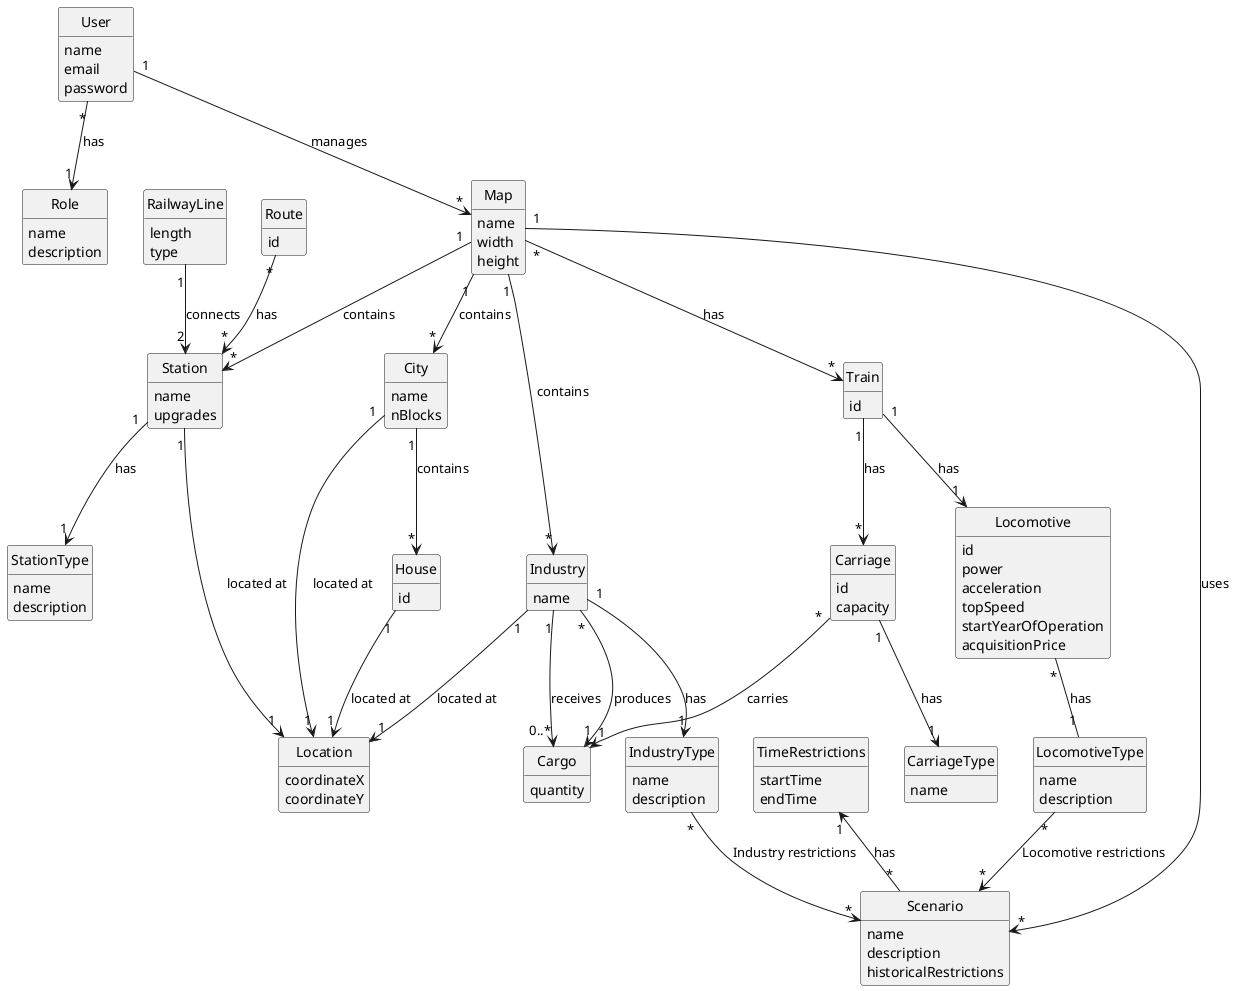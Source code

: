 @startuml
skinparam monochrome true
skinparam packageStyle rectangle
skinparam shadowing false
'skinparam linetype ortho
'left to right direction
skinparam classAttributeIconSize 0
hide circle
hide methods

'title Domain Model

class User{
    name
    email
    password
}

class Role{
    name
    description
}

class  Map{
    name
    width
    height
}

class Scenario{
    name
    description
    historicalRestrictions
}

class City{
    name
    nBlocks
}

class House{
    id
}

class Industry{
    name
}

class IndustryType{
    name
    description
}

class Station{
    name
    upgrades
}

class StationType{
    name
    description
}

class RailwayLine{
    length
    type
}

class Train {
    id
}

class Locomotive{
    id
    power
    acceleration
    topSpeed
    startYearOfOperation
    acquisitionPrice
}

class LocomotiveType{
    name
    description
}

class TimeRestrictions{
    startTime
    endTime
}

class Carriage{
    id
    capacity
}

class CarriageType{
    name
}

class Route{
    id
}

class Cargo{
    quantity
}

class Location {
    coordinateX
    coordinateY
}

User "*" --> "1" Role : has
User "1" --> "*" Map : manages

Map "1" --> "*" Scenario : uses
Map "1" --> "*" City : contains
Map "*" --> "*" Train : has
Map "1" --> "*" Industry : contains
Map "1" --> "*" Station : contains

City "1" --> "*" House : contains
City "1" --> "1" Location : located at

Train "1" --> "1" Locomotive : has
Train "1" --> "*" Carriage : has

Locomotive "*" -- "1" LocomotiveType : has
LocomotiveType "*" --> "*" Scenario : Locomotive restrictions

RailwayLine "1" --> "2" Station : connects

Route "*" --> "*" Station : has

Carriage "*" --> "1" Cargo : carries
Carriage "1" --> "1" CarriageType : has

Industry "1" --> "1" IndustryType : has
Industry "*" --> "1" Cargo : produces
Industry "1" --> "0..*" Cargo: receives
Industry "1" --> "1" Location : located at

IndustryType "*" --> "*" Scenario : Industry restrictions

Station "1" --> "1" StationType : has
Station "1" --> "1" Location : located at

TimeRestrictions "1" <-- "*" Scenario : has

House "1" --> "1" Location : located at

@enduml

